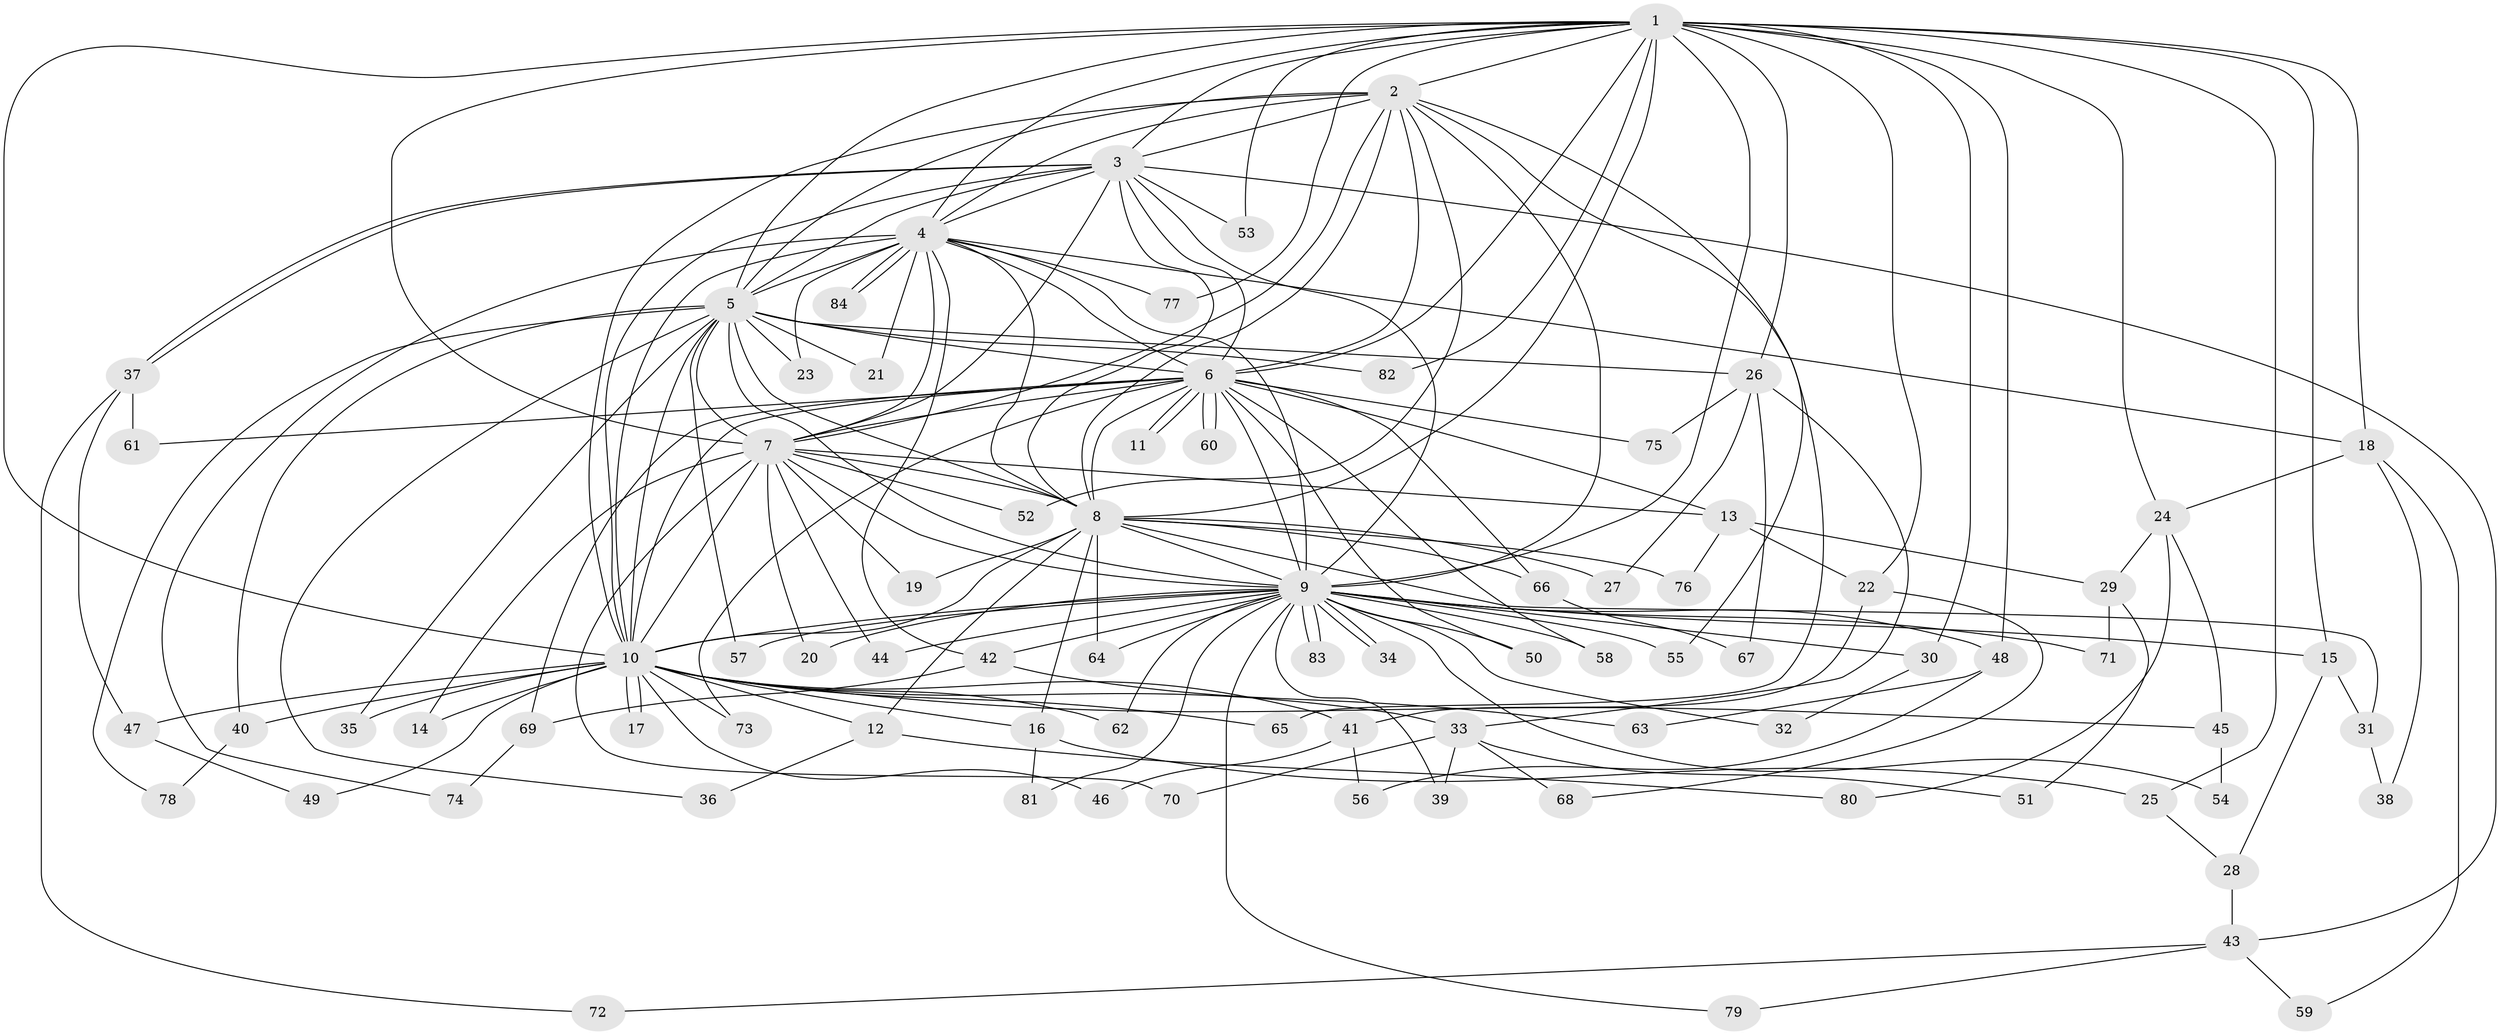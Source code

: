 // coarse degree distribution, {20: 0.047619047619047616, 10: 0.015873015873015872, 15: 0.015873015873015872, 14: 0.015873015873015872, 16: 0.015873015873015872, 29: 0.015873015873015872, 23: 0.015873015873015872, 2: 0.6031746031746031, 4: 0.07936507936507936, 5: 0.047619047619047616, 6: 0.06349206349206349, 3: 0.06349206349206349}
// Generated by graph-tools (version 1.1) at 2025/41/03/06/25 10:41:35]
// undirected, 84 vertices, 193 edges
graph export_dot {
graph [start="1"]
  node [color=gray90,style=filled];
  1;
  2;
  3;
  4;
  5;
  6;
  7;
  8;
  9;
  10;
  11;
  12;
  13;
  14;
  15;
  16;
  17;
  18;
  19;
  20;
  21;
  22;
  23;
  24;
  25;
  26;
  27;
  28;
  29;
  30;
  31;
  32;
  33;
  34;
  35;
  36;
  37;
  38;
  39;
  40;
  41;
  42;
  43;
  44;
  45;
  46;
  47;
  48;
  49;
  50;
  51;
  52;
  53;
  54;
  55;
  56;
  57;
  58;
  59;
  60;
  61;
  62;
  63;
  64;
  65;
  66;
  67;
  68;
  69;
  70;
  71;
  72;
  73;
  74;
  75;
  76;
  77;
  78;
  79;
  80;
  81;
  82;
  83;
  84;
  1 -- 2;
  1 -- 3;
  1 -- 4;
  1 -- 5;
  1 -- 6;
  1 -- 7;
  1 -- 8;
  1 -- 9;
  1 -- 10;
  1 -- 15;
  1 -- 18;
  1 -- 22;
  1 -- 24;
  1 -- 25;
  1 -- 26;
  1 -- 30;
  1 -- 48;
  1 -- 53;
  1 -- 77;
  1 -- 82;
  2 -- 3;
  2 -- 4;
  2 -- 5;
  2 -- 6;
  2 -- 7;
  2 -- 8;
  2 -- 9;
  2 -- 10;
  2 -- 52;
  2 -- 55;
  2 -- 65;
  3 -- 4;
  3 -- 5;
  3 -- 6;
  3 -- 7;
  3 -- 8;
  3 -- 9;
  3 -- 10;
  3 -- 37;
  3 -- 37;
  3 -- 43;
  3 -- 53;
  4 -- 5;
  4 -- 6;
  4 -- 7;
  4 -- 8;
  4 -- 9;
  4 -- 10;
  4 -- 18;
  4 -- 21;
  4 -- 23;
  4 -- 42;
  4 -- 74;
  4 -- 77;
  4 -- 84;
  4 -- 84;
  5 -- 6;
  5 -- 7;
  5 -- 8;
  5 -- 9;
  5 -- 10;
  5 -- 21;
  5 -- 23;
  5 -- 26;
  5 -- 35;
  5 -- 36;
  5 -- 40;
  5 -- 57;
  5 -- 78;
  5 -- 82;
  6 -- 7;
  6 -- 8;
  6 -- 9;
  6 -- 10;
  6 -- 11;
  6 -- 11;
  6 -- 13;
  6 -- 50;
  6 -- 58;
  6 -- 60;
  6 -- 60;
  6 -- 61;
  6 -- 66;
  6 -- 69;
  6 -- 73;
  6 -- 75;
  7 -- 8;
  7 -- 9;
  7 -- 10;
  7 -- 13;
  7 -- 14;
  7 -- 19;
  7 -- 20;
  7 -- 44;
  7 -- 52;
  7 -- 70;
  8 -- 9;
  8 -- 10;
  8 -- 12;
  8 -- 16;
  8 -- 19;
  8 -- 27;
  8 -- 31;
  8 -- 64;
  8 -- 66;
  8 -- 76;
  9 -- 10;
  9 -- 15;
  9 -- 20;
  9 -- 30;
  9 -- 32;
  9 -- 34;
  9 -- 34;
  9 -- 39;
  9 -- 42;
  9 -- 44;
  9 -- 48;
  9 -- 50;
  9 -- 54;
  9 -- 55;
  9 -- 57;
  9 -- 58;
  9 -- 62;
  9 -- 64;
  9 -- 71;
  9 -- 79;
  9 -- 81;
  9 -- 83;
  9 -- 83;
  10 -- 12;
  10 -- 14;
  10 -- 16;
  10 -- 17;
  10 -- 17;
  10 -- 33;
  10 -- 35;
  10 -- 40;
  10 -- 41;
  10 -- 45;
  10 -- 46;
  10 -- 47;
  10 -- 49;
  10 -- 62;
  10 -- 65;
  10 -- 73;
  12 -- 36;
  12 -- 80;
  13 -- 22;
  13 -- 29;
  13 -- 76;
  15 -- 28;
  15 -- 31;
  16 -- 25;
  16 -- 81;
  18 -- 24;
  18 -- 38;
  18 -- 59;
  22 -- 41;
  22 -- 68;
  24 -- 29;
  24 -- 45;
  24 -- 80;
  25 -- 28;
  26 -- 27;
  26 -- 33;
  26 -- 67;
  26 -- 75;
  28 -- 43;
  29 -- 51;
  29 -- 71;
  30 -- 32;
  31 -- 38;
  33 -- 39;
  33 -- 51;
  33 -- 68;
  33 -- 70;
  37 -- 47;
  37 -- 61;
  37 -- 72;
  40 -- 78;
  41 -- 46;
  41 -- 56;
  42 -- 63;
  42 -- 69;
  43 -- 59;
  43 -- 72;
  43 -- 79;
  45 -- 54;
  47 -- 49;
  48 -- 56;
  48 -- 63;
  66 -- 67;
  69 -- 74;
}
